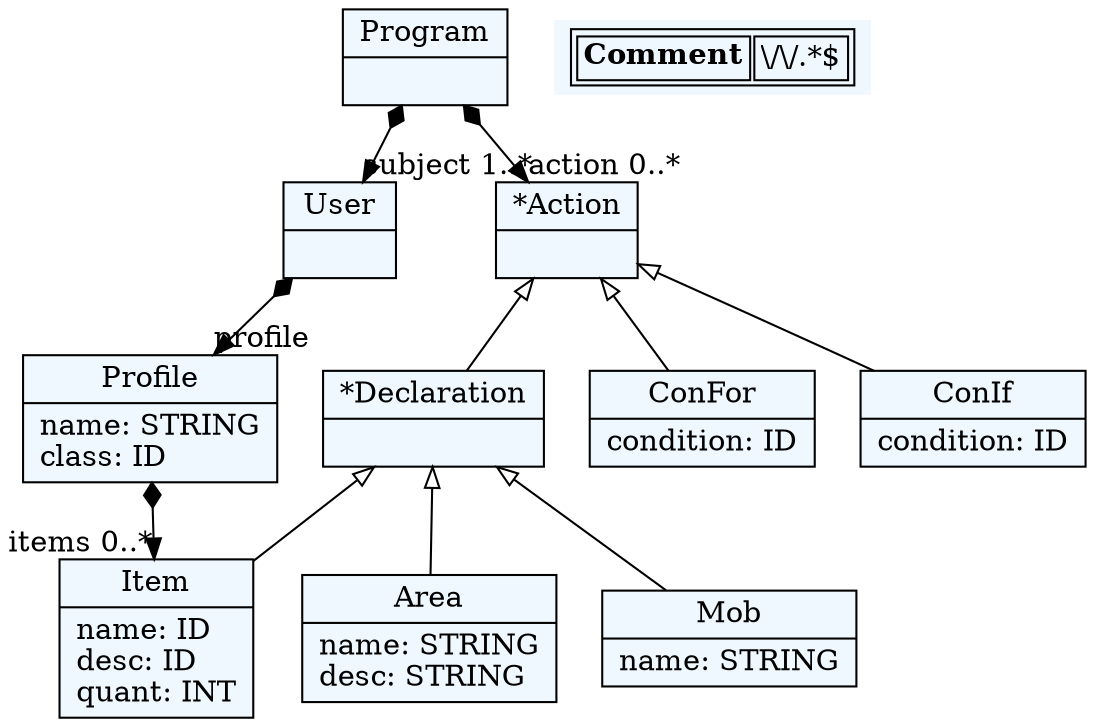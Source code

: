 
    digraph textX {
    fontname = "Bitstream Vera Sans"
    fontsize = 8
    node[
        shape=record,
        style=filled,
        fillcolor=aliceblue
    ]
    nodesep = 0.3
    edge[dir=black,arrowtail=empty]


3106132199472[ label="{Program|}"]

3106131876816[ label="{User|}"]

3106131872976[ label="{Profile|name: STRING\lclass: ID\l}"]

3106131746000[ label="{Item|name: ID\ldesc: ID\lquant: INT\l}"]

3106131749344[ label="{*Action|}"]

3106131830128[ label="{*Declaration|}"]

3106131549712[ label="{Area|name: STRING\ldesc: STRING\l}"]

3106131554880[ label="{Mob|name: STRING\l}"]

3106131777616[ label="{ConFor|condition: ID\l}"]

3106131778896[ label="{ConIf|condition: ID\l}"]



3106132199472 -> 3106131876816[arrowtail=diamond, dir=both, headlabel="subject 1..*"]
3106132199472 -> 3106131749344[arrowtail=diamond, dir=both, headlabel="action 0..*"]
3106131876816 -> 3106131872976[arrowtail=diamond, dir=both, headlabel="profile "]
3106131872976 -> 3106131746000[arrowtail=diamond, dir=both, headlabel="items 0..*"]
3106131749344 -> 3106131830128 [dir=back]
3106131749344 -> 3106131777616 [dir=back]
3106131749344 -> 3106131778896 [dir=back]
3106131830128 -> 3106131554880 [dir=back]
3106131830128 -> 3106131746000 [dir=back]
3106131830128 -> 3106131549712 [dir=back]
match_rules [ shape=plaintext, label=< <table>
	<tr>
		<td><b>Comment</b></td><td>\/\/.*$</td>
	</tr>
</table> >]


}
